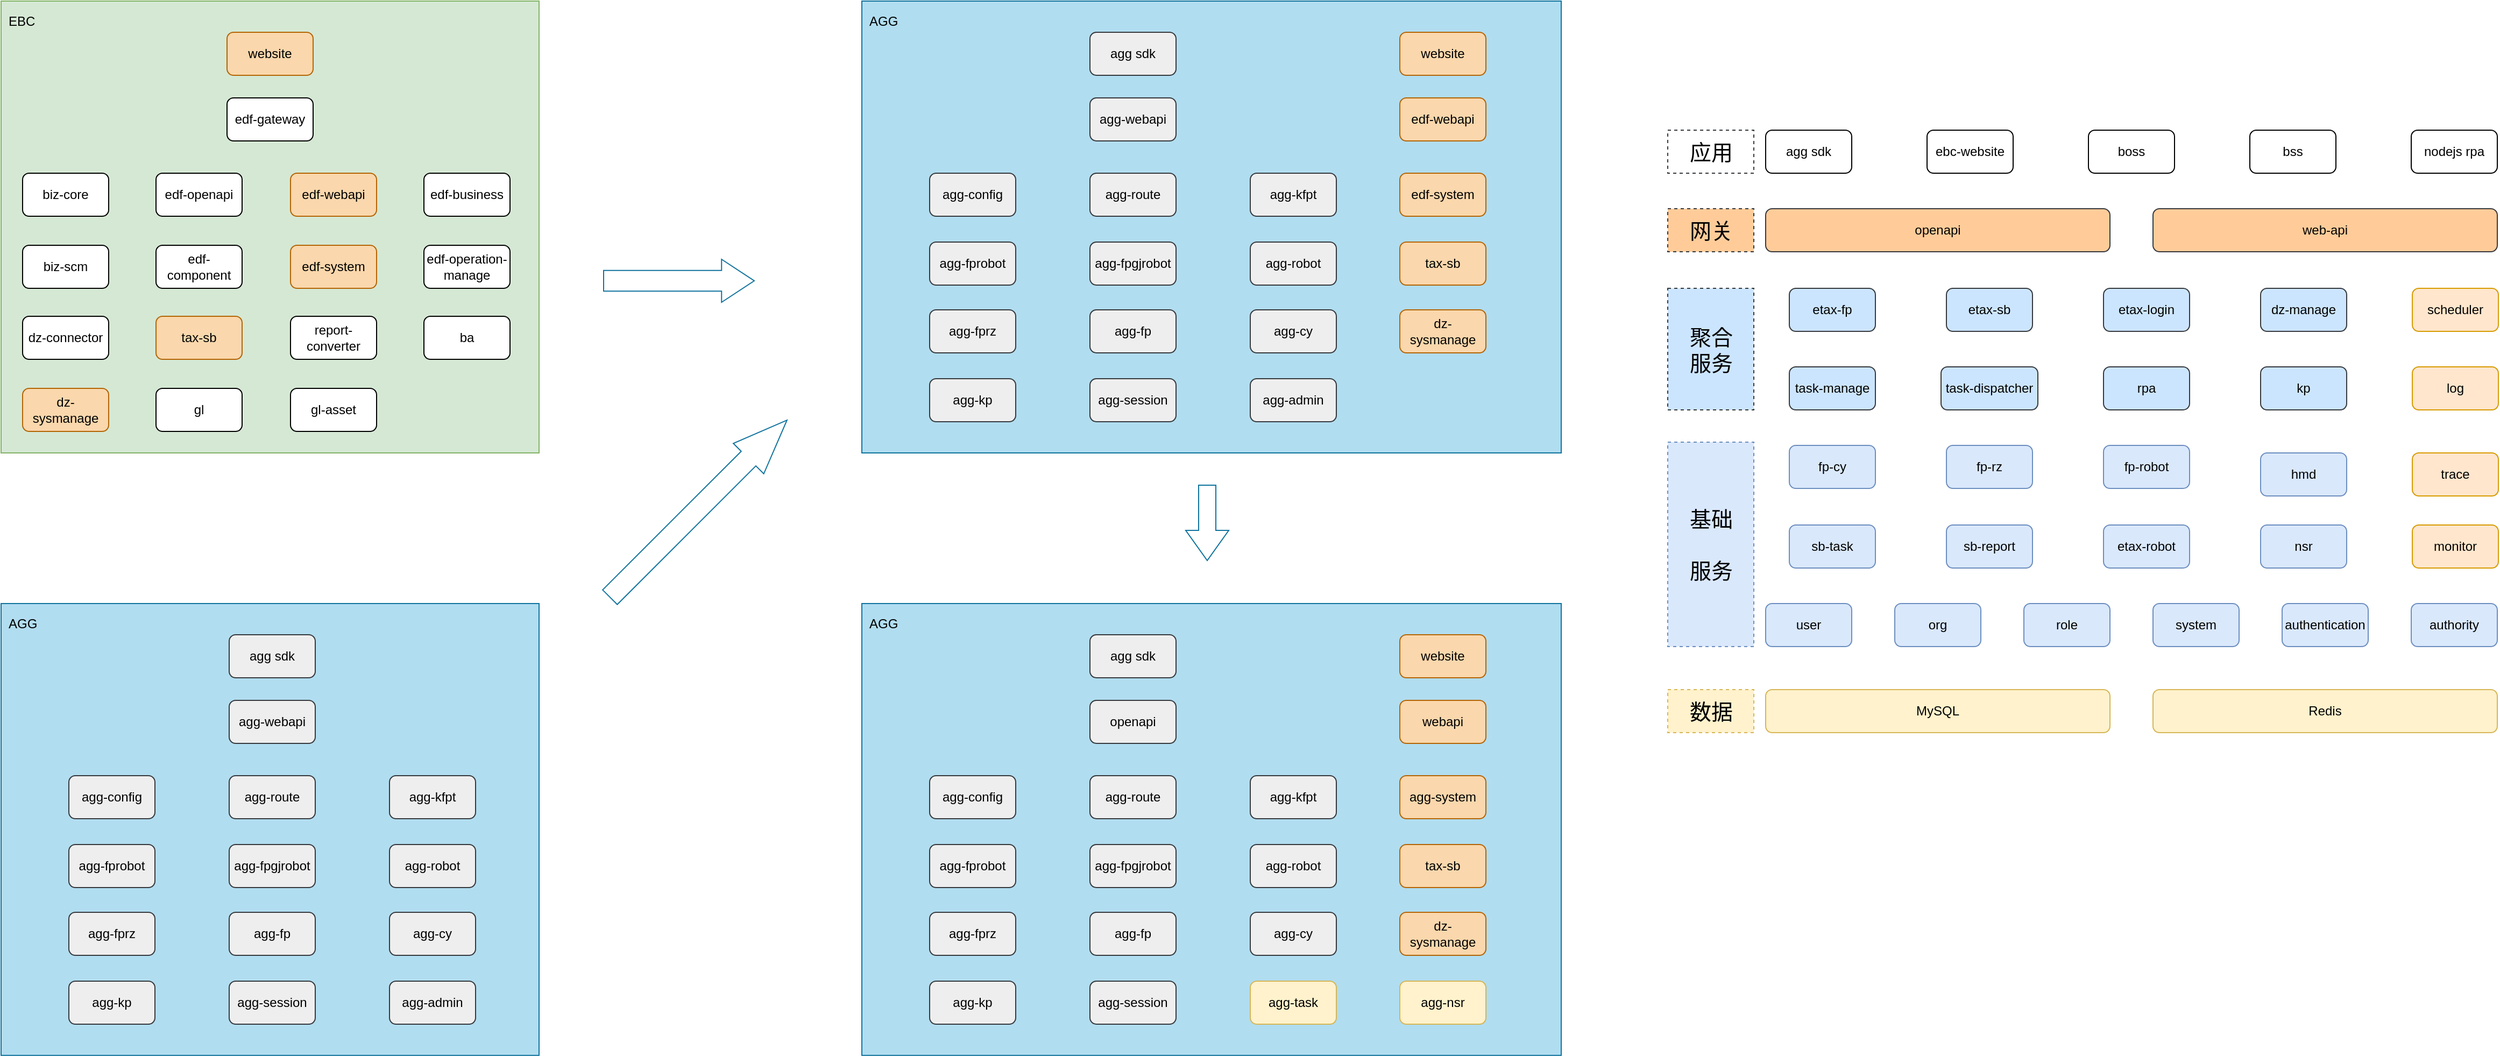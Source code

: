 <mxfile version="20.8.16" type="github">
  <diagram name="第 1 页" id="e1n1ObZ3Gnplo52WrHWn">
    <mxGraphModel dx="1750" dy="968" grid="1" gridSize="10" guides="1" tooltips="1" connect="1" arrows="1" fold="1" page="1" pageScale="1" pageWidth="827" pageHeight="1169" math="0" shadow="0">
      <root>
        <mxCell id="0" />
        <mxCell id="1" parent="0" />
        <mxCell id="NSlAr71lWVcjHdeur5BG-18" value="EBC" style="rounded=0;whiteSpace=wrap;html=1;align=left;verticalAlign=top;spacingTop=5;spacingLeft=5;fillColor=#d5e8d4;strokeColor=#82b366;" vertex="1" parent="1">
          <mxGeometry x="120" y="80" width="500" height="420" as="geometry" />
        </mxCell>
        <mxCell id="NSlAr71lWVcjHdeur5BG-1" value="website" style="rounded=1;whiteSpace=wrap;html=1;aspect=fixed;fillColor=#fad7ac;strokeColor=#b46504;" vertex="1" parent="1">
          <mxGeometry x="330" y="109" width="80" height="40" as="geometry" />
        </mxCell>
        <mxCell id="NSlAr71lWVcjHdeur5BG-2" value="edf-gateway" style="rounded=1;whiteSpace=wrap;html=1;aspect=fixed;" vertex="1" parent="1">
          <mxGeometry x="330" y="170" width="80" height="40" as="geometry" />
        </mxCell>
        <mxCell id="NSlAr71lWVcjHdeur5BG-3" value="tax-sb" style="rounded=1;whiteSpace=wrap;html=1;aspect=fixed;fillColor=#fad7ac;strokeColor=#b46504;" vertex="1" parent="1">
          <mxGeometry x="264" y="373" width="80" height="40" as="geometry" />
        </mxCell>
        <mxCell id="NSlAr71lWVcjHdeur5BG-4" value="report-converter" style="rounded=1;whiteSpace=wrap;html=1;aspect=fixed;" vertex="1" parent="1">
          <mxGeometry x="389" y="373" width="80" height="40" as="geometry" />
        </mxCell>
        <mxCell id="NSlAr71lWVcjHdeur5BG-5" value="dz-sysmanage" style="rounded=1;whiteSpace=wrap;html=1;aspect=fixed;fillColor=#fad7ac;strokeColor=#b46504;" vertex="1" parent="1">
          <mxGeometry x="140" y="440" width="80" height="40" as="geometry" />
        </mxCell>
        <mxCell id="NSlAr71lWVcjHdeur5BG-6" value="ba" style="rounded=1;whiteSpace=wrap;html=1;aspect=fixed;" vertex="1" parent="1">
          <mxGeometry x="513" y="373" width="80" height="40" as="geometry" />
        </mxCell>
        <mxCell id="NSlAr71lWVcjHdeur5BG-7" value="biz-core" style="rounded=1;whiteSpace=wrap;html=1;aspect=fixed;" vertex="1" parent="1">
          <mxGeometry x="140" y="240" width="80" height="40" as="geometry" />
        </mxCell>
        <mxCell id="NSlAr71lWVcjHdeur5BG-8" value="biz-scm" style="rounded=1;whiteSpace=wrap;html=1;aspect=fixed;" vertex="1" parent="1">
          <mxGeometry x="140" y="307" width="80" height="40" as="geometry" />
        </mxCell>
        <mxCell id="NSlAr71lWVcjHdeur5BG-9" value="gl-asset" style="rounded=1;whiteSpace=wrap;html=1;aspect=fixed;" vertex="1" parent="1">
          <mxGeometry x="389" y="440" width="80" height="40" as="geometry" />
        </mxCell>
        <mxCell id="NSlAr71lWVcjHdeur5BG-10" value="gl" style="rounded=1;whiteSpace=wrap;html=1;aspect=fixed;" vertex="1" parent="1">
          <mxGeometry x="264" y="440" width="80" height="40" as="geometry" />
        </mxCell>
        <mxCell id="NSlAr71lWVcjHdeur5BG-11" value="edf-openapi" style="rounded=1;whiteSpace=wrap;html=1;aspect=fixed;" vertex="1" parent="1">
          <mxGeometry x="264" y="240" width="80" height="40" as="geometry" />
        </mxCell>
        <mxCell id="NSlAr71lWVcjHdeur5BG-12" value="edf-business" style="rounded=1;whiteSpace=wrap;html=1;aspect=fixed;" vertex="1" parent="1">
          <mxGeometry x="513" y="240" width="80" height="40" as="geometry" />
        </mxCell>
        <mxCell id="NSlAr71lWVcjHdeur5BG-13" value="edf-component" style="rounded=1;whiteSpace=wrap;html=1;aspect=fixed;" vertex="1" parent="1">
          <mxGeometry x="264" y="307" width="80" height="40" as="geometry" />
        </mxCell>
        <mxCell id="NSlAr71lWVcjHdeur5BG-14" value="edf-system" style="rounded=1;whiteSpace=wrap;html=1;aspect=fixed;fillColor=#fad7ac;strokeColor=#b46504;" vertex="1" parent="1">
          <mxGeometry x="389" y="307" width="80" height="40" as="geometry" />
        </mxCell>
        <mxCell id="NSlAr71lWVcjHdeur5BG-15" value="dz-connector" style="rounded=1;whiteSpace=wrap;html=1;aspect=fixed;" vertex="1" parent="1">
          <mxGeometry x="140" y="373" width="80" height="40" as="geometry" />
        </mxCell>
        <mxCell id="NSlAr71lWVcjHdeur5BG-16" value="edf-operation-manage" style="rounded=1;whiteSpace=wrap;html=1;aspect=fixed;" vertex="1" parent="1">
          <mxGeometry x="513" y="307" width="80" height="40" as="geometry" />
        </mxCell>
        <mxCell id="NSlAr71lWVcjHdeur5BG-17" value="edf-webapi" style="rounded=1;whiteSpace=wrap;html=1;aspect=fixed;fillColor=#fad7ac;strokeColor=#b46504;" vertex="1" parent="1">
          <mxGeometry x="389" y="240" width="80" height="40" as="geometry" />
        </mxCell>
        <mxCell id="NSlAr71lWVcjHdeur5BG-19" value="AGG" style="rounded=0;whiteSpace=wrap;html=1;align=left;verticalAlign=top;spacingTop=5;spacingLeft=5;fillColor=#b1ddf0;strokeColor=#10739e;" vertex="1" parent="1">
          <mxGeometry x="120" y="640" width="500" height="420" as="geometry" />
        </mxCell>
        <mxCell id="NSlAr71lWVcjHdeur5BG-20" value="agg sdk" style="rounded=1;whiteSpace=wrap;html=1;aspect=fixed;fillColor=#eeeeee;strokeColor=#36393d;" vertex="1" parent="1">
          <mxGeometry x="332" y="669" width="80" height="40" as="geometry" />
        </mxCell>
        <mxCell id="NSlAr71lWVcjHdeur5BG-21" value="agg-webapi" style="rounded=1;whiteSpace=wrap;html=1;aspect=fixed;fillColor=#eeeeee;strokeColor=#36393d;" vertex="1" parent="1">
          <mxGeometry x="332" y="730" width="80" height="40" as="geometry" />
        </mxCell>
        <mxCell id="NSlAr71lWVcjHdeur5BG-22" value="agg-fprz" style="rounded=1;whiteSpace=wrap;html=1;aspect=fixed;fillColor=#eeeeee;strokeColor=#36393d;" vertex="1" parent="1">
          <mxGeometry x="183" y="927" width="80" height="40" as="geometry" />
        </mxCell>
        <mxCell id="NSlAr71lWVcjHdeur5BG-23" value="agg-cy" style="rounded=1;whiteSpace=wrap;html=1;aspect=fixed;fillColor=#eeeeee;strokeColor=#36393d;" vertex="1" parent="1">
          <mxGeometry x="481" y="927" width="80" height="40" as="geometry" />
        </mxCell>
        <mxCell id="NSlAr71lWVcjHdeur5BG-24" value="agg-session" style="rounded=1;whiteSpace=wrap;html=1;aspect=fixed;fillColor=#eeeeee;strokeColor=#36393d;" vertex="1" parent="1">
          <mxGeometry x="332" y="991" width="80" height="40" as="geometry" />
        </mxCell>
        <mxCell id="NSlAr71lWVcjHdeur5BG-26" value="agg-robot" style="rounded=1;whiteSpace=wrap;html=1;aspect=fixed;fillColor=#eeeeee;strokeColor=#36393d;" vertex="1" parent="1">
          <mxGeometry x="481" y="864" width="80" height="40" as="geometry" />
        </mxCell>
        <mxCell id="NSlAr71lWVcjHdeur5BG-27" value="agg-fpgjrobot" style="rounded=1;whiteSpace=wrap;html=1;aspect=fixed;fillColor=#eeeeee;strokeColor=#36393d;" vertex="1" parent="1">
          <mxGeometry x="332" y="864" width="80" height="40" as="geometry" />
        </mxCell>
        <mxCell id="NSlAr71lWVcjHdeur5BG-28" value="agg-admin" style="rounded=1;whiteSpace=wrap;html=1;aspect=fixed;fillColor=#eeeeee;strokeColor=#36393d;" vertex="1" parent="1">
          <mxGeometry x="481" y="991" width="80" height="40" as="geometry" />
        </mxCell>
        <mxCell id="NSlAr71lWVcjHdeur5BG-29" value="agg-fp" style="rounded=1;whiteSpace=wrap;html=1;aspect=fixed;fillColor=#eeeeee;strokeColor=#36393d;" vertex="1" parent="1">
          <mxGeometry x="332" y="927" width="80" height="40" as="geometry" />
        </mxCell>
        <mxCell id="NSlAr71lWVcjHdeur5BG-30" value="agg-route" style="rounded=1;whiteSpace=wrap;html=1;aspect=fixed;fillColor=#eeeeee;strokeColor=#36393d;" vertex="1" parent="1">
          <mxGeometry x="332" y="800" width="80" height="40" as="geometry" />
        </mxCell>
        <mxCell id="NSlAr71lWVcjHdeur5BG-31" value="agg-config" style="rounded=1;whiteSpace=wrap;html=1;aspect=fixed;fillColor=#eeeeee;strokeColor=#36393d;" vertex="1" parent="1">
          <mxGeometry x="183" y="800" width="80" height="40" as="geometry" />
        </mxCell>
        <mxCell id="NSlAr71lWVcjHdeur5BG-32" value="agg-kfpt" style="rounded=1;whiteSpace=wrap;html=1;aspect=fixed;fillColor=#eeeeee;strokeColor=#36393d;" vertex="1" parent="1">
          <mxGeometry x="481" y="800" width="80" height="40" as="geometry" />
        </mxCell>
        <mxCell id="NSlAr71lWVcjHdeur5BG-33" value="agg-kp" style="rounded=1;whiteSpace=wrap;html=1;aspect=fixed;fillColor=#eeeeee;strokeColor=#36393d;" vertex="1" parent="1">
          <mxGeometry x="183" y="991" width="80" height="40" as="geometry" />
        </mxCell>
        <mxCell id="NSlAr71lWVcjHdeur5BG-34" value="agg-fprobot" style="rounded=1;whiteSpace=wrap;html=1;aspect=fixed;fillColor=#eeeeee;strokeColor=#36393d;" vertex="1" parent="1">
          <mxGeometry x="183" y="864" width="80" height="40" as="geometry" />
        </mxCell>
        <mxCell id="NSlAr71lWVcjHdeur5BG-38" value="AGG" style="rounded=0;whiteSpace=wrap;html=1;align=left;verticalAlign=top;spacingTop=5;spacingLeft=5;fillColor=#b1ddf0;strokeColor=#10739e;" vertex="1" parent="1">
          <mxGeometry x="920" y="640" width="650" height="420" as="geometry" />
        </mxCell>
        <mxCell id="NSlAr71lWVcjHdeur5BG-39" value="agg sdk" style="rounded=1;whiteSpace=wrap;html=1;aspect=fixed;fillColor=#eeeeee;strokeColor=#36393d;" vertex="1" parent="1">
          <mxGeometry x="1132" y="669" width="80" height="40" as="geometry" />
        </mxCell>
        <mxCell id="NSlAr71lWVcjHdeur5BG-40" value="openapi" style="rounded=1;whiteSpace=wrap;html=1;aspect=fixed;fillColor=#eeeeee;strokeColor=#36393d;" vertex="1" parent="1">
          <mxGeometry x="1132" y="730" width="80" height="40" as="geometry" />
        </mxCell>
        <mxCell id="NSlAr71lWVcjHdeur5BG-41" value="agg-fprz" style="rounded=1;whiteSpace=wrap;html=1;aspect=fixed;fillColor=#eeeeee;strokeColor=#36393d;" vertex="1" parent="1">
          <mxGeometry x="983" y="927" width="80" height="40" as="geometry" />
        </mxCell>
        <mxCell id="NSlAr71lWVcjHdeur5BG-42" value="agg-cy" style="rounded=1;whiteSpace=wrap;html=1;aspect=fixed;fillColor=#eeeeee;strokeColor=#36393d;" vertex="1" parent="1">
          <mxGeometry x="1281" y="927" width="80" height="40" as="geometry" />
        </mxCell>
        <mxCell id="NSlAr71lWVcjHdeur5BG-43" value="agg-session" style="rounded=1;whiteSpace=wrap;html=1;aspect=fixed;fillColor=#eeeeee;strokeColor=#36393d;" vertex="1" parent="1">
          <mxGeometry x="1132" y="991" width="80" height="40" as="geometry" />
        </mxCell>
        <mxCell id="NSlAr71lWVcjHdeur5BG-44" value="agg-robot" style="rounded=1;whiteSpace=wrap;html=1;aspect=fixed;fillColor=#eeeeee;strokeColor=#36393d;" vertex="1" parent="1">
          <mxGeometry x="1281" y="864" width="80" height="40" as="geometry" />
        </mxCell>
        <mxCell id="NSlAr71lWVcjHdeur5BG-45" value="agg-fpgjrobot" style="rounded=1;whiteSpace=wrap;html=1;aspect=fixed;fillColor=#eeeeee;strokeColor=#36393d;" vertex="1" parent="1">
          <mxGeometry x="1132" y="864" width="80" height="40" as="geometry" />
        </mxCell>
        <mxCell id="NSlAr71lWVcjHdeur5BG-46" value="agg-task" style="rounded=1;whiteSpace=wrap;html=1;aspect=fixed;fillColor=#fff2cc;strokeColor=#d6b656;" vertex="1" parent="1">
          <mxGeometry x="1281" y="991" width="80" height="40" as="geometry" />
        </mxCell>
        <mxCell id="NSlAr71lWVcjHdeur5BG-47" value="agg-fp" style="rounded=1;whiteSpace=wrap;html=1;aspect=fixed;fillColor=#eeeeee;strokeColor=#36393d;" vertex="1" parent="1">
          <mxGeometry x="1132" y="927" width="80" height="40" as="geometry" />
        </mxCell>
        <mxCell id="NSlAr71lWVcjHdeur5BG-48" value="agg-route" style="rounded=1;whiteSpace=wrap;html=1;aspect=fixed;fillColor=#eeeeee;strokeColor=#36393d;" vertex="1" parent="1">
          <mxGeometry x="1132" y="800" width="80" height="40" as="geometry" />
        </mxCell>
        <mxCell id="NSlAr71lWVcjHdeur5BG-49" value="agg-config" style="rounded=1;whiteSpace=wrap;html=1;aspect=fixed;fillColor=#eeeeee;strokeColor=#36393d;" vertex="1" parent="1">
          <mxGeometry x="983" y="800" width="80" height="40" as="geometry" />
        </mxCell>
        <mxCell id="NSlAr71lWVcjHdeur5BG-50" value="agg-kfpt" style="rounded=1;whiteSpace=wrap;html=1;aspect=fixed;fillColor=#eeeeee;strokeColor=#36393d;" vertex="1" parent="1">
          <mxGeometry x="1281" y="800" width="80" height="40" as="geometry" />
        </mxCell>
        <mxCell id="NSlAr71lWVcjHdeur5BG-51" value="agg-kp" style="rounded=1;whiteSpace=wrap;html=1;aspect=fixed;fillColor=#eeeeee;strokeColor=#36393d;" vertex="1" parent="1">
          <mxGeometry x="983" y="991" width="80" height="40" as="geometry" />
        </mxCell>
        <mxCell id="NSlAr71lWVcjHdeur5BG-52" value="agg-fprobot" style="rounded=1;whiteSpace=wrap;html=1;aspect=fixed;fillColor=#eeeeee;strokeColor=#36393d;" vertex="1" parent="1">
          <mxGeometry x="983" y="864" width="80" height="40" as="geometry" />
        </mxCell>
        <mxCell id="NSlAr71lWVcjHdeur5BG-53" value="website" style="rounded=1;whiteSpace=wrap;html=1;aspect=fixed;fillColor=#fad7ac;strokeColor=#b46504;" vertex="1" parent="1">
          <mxGeometry x="1420" y="669" width="80" height="40" as="geometry" />
        </mxCell>
        <mxCell id="NSlAr71lWVcjHdeur5BG-54" value="webapi" style="rounded=1;whiteSpace=wrap;html=1;fillColor=#fad7ac;strokeColor=#b46504;aspect=fixed;" vertex="1" parent="1">
          <mxGeometry x="1420" y="730" width="80" height="40" as="geometry" />
        </mxCell>
        <mxCell id="NSlAr71lWVcjHdeur5BG-56" value="tax-sb" style="rounded=1;whiteSpace=wrap;html=1;aspect=fixed;fillColor=#fad7ac;strokeColor=#b46504;" vertex="1" parent="1">
          <mxGeometry x="1420" y="864" width="80" height="40" as="geometry" />
        </mxCell>
        <mxCell id="NSlAr71lWVcjHdeur5BG-57" value="dz-sysmanage" style="rounded=1;whiteSpace=wrap;html=1;aspect=fixed;fillColor=#fad7ac;strokeColor=#b46504;" vertex="1" parent="1">
          <mxGeometry x="1420" y="927" width="80" height="40" as="geometry" />
        </mxCell>
        <mxCell id="NSlAr71lWVcjHdeur5BG-58" value="agg-system" style="rounded=1;whiteSpace=wrap;html=1;aspect=fixed;fillColor=#fad7ac;strokeColor=#b46504;" vertex="1" parent="1">
          <mxGeometry x="1420" y="800" width="80" height="40" as="geometry" />
        </mxCell>
        <mxCell id="NSlAr71lWVcjHdeur5BG-59" value="AGG" style="rounded=0;whiteSpace=wrap;html=1;align=left;verticalAlign=top;spacingTop=5;spacingLeft=5;fillColor=#b1ddf0;strokeColor=#10739e;" vertex="1" parent="1">
          <mxGeometry x="920" y="80" width="650" height="420" as="geometry" />
        </mxCell>
        <mxCell id="NSlAr71lWVcjHdeur5BG-60" value="agg sdk" style="rounded=1;whiteSpace=wrap;html=1;aspect=fixed;fillColor=#eeeeee;strokeColor=#36393d;" vertex="1" parent="1">
          <mxGeometry x="1132" y="109" width="80" height="40" as="geometry" />
        </mxCell>
        <mxCell id="NSlAr71lWVcjHdeur5BG-61" value="agg-webapi" style="rounded=1;whiteSpace=wrap;html=1;aspect=fixed;fillColor=#eeeeee;strokeColor=#36393d;" vertex="1" parent="1">
          <mxGeometry x="1132" y="170" width="80" height="40" as="geometry" />
        </mxCell>
        <mxCell id="NSlAr71lWVcjHdeur5BG-62" value="agg-fprz" style="rounded=1;whiteSpace=wrap;html=1;aspect=fixed;fillColor=#eeeeee;strokeColor=#36393d;" vertex="1" parent="1">
          <mxGeometry x="983" y="367" width="80" height="40" as="geometry" />
        </mxCell>
        <mxCell id="NSlAr71lWVcjHdeur5BG-63" value="agg-cy" style="rounded=1;whiteSpace=wrap;html=1;aspect=fixed;fillColor=#eeeeee;strokeColor=#36393d;" vertex="1" parent="1">
          <mxGeometry x="1281" y="367" width="80" height="40" as="geometry" />
        </mxCell>
        <mxCell id="NSlAr71lWVcjHdeur5BG-64" value="agg-session" style="rounded=1;whiteSpace=wrap;html=1;aspect=fixed;fillColor=#eeeeee;strokeColor=#36393d;" vertex="1" parent="1">
          <mxGeometry x="1132" y="431" width="80" height="40" as="geometry" />
        </mxCell>
        <mxCell id="NSlAr71lWVcjHdeur5BG-65" value="agg-robot" style="rounded=1;whiteSpace=wrap;html=1;aspect=fixed;fillColor=#eeeeee;strokeColor=#36393d;" vertex="1" parent="1">
          <mxGeometry x="1281" y="304" width="80" height="40" as="geometry" />
        </mxCell>
        <mxCell id="NSlAr71lWVcjHdeur5BG-66" value="agg-fpgjrobot" style="rounded=1;whiteSpace=wrap;html=1;aspect=fixed;fillColor=#eeeeee;strokeColor=#36393d;" vertex="1" parent="1">
          <mxGeometry x="1132" y="304" width="80" height="40" as="geometry" />
        </mxCell>
        <mxCell id="NSlAr71lWVcjHdeur5BG-67" value="agg-admin" style="rounded=1;whiteSpace=wrap;html=1;aspect=fixed;fillColor=#eeeeee;strokeColor=#36393d;" vertex="1" parent="1">
          <mxGeometry x="1281" y="431" width="80" height="40" as="geometry" />
        </mxCell>
        <mxCell id="NSlAr71lWVcjHdeur5BG-68" value="agg-fp" style="rounded=1;whiteSpace=wrap;html=1;aspect=fixed;fillColor=#eeeeee;strokeColor=#36393d;" vertex="1" parent="1">
          <mxGeometry x="1132" y="367" width="80" height="40" as="geometry" />
        </mxCell>
        <mxCell id="NSlAr71lWVcjHdeur5BG-69" value="agg-route" style="rounded=1;whiteSpace=wrap;html=1;aspect=fixed;fillColor=#eeeeee;strokeColor=#36393d;" vertex="1" parent="1">
          <mxGeometry x="1132" y="240" width="80" height="40" as="geometry" />
        </mxCell>
        <mxCell id="NSlAr71lWVcjHdeur5BG-70" value="agg-config" style="rounded=1;whiteSpace=wrap;html=1;aspect=fixed;fillColor=#eeeeee;strokeColor=#36393d;" vertex="1" parent="1">
          <mxGeometry x="983" y="240" width="80" height="40" as="geometry" />
        </mxCell>
        <mxCell id="NSlAr71lWVcjHdeur5BG-71" value="agg-kfpt" style="rounded=1;whiteSpace=wrap;html=1;aspect=fixed;fillColor=#eeeeee;strokeColor=#36393d;" vertex="1" parent="1">
          <mxGeometry x="1281" y="240" width="80" height="40" as="geometry" />
        </mxCell>
        <mxCell id="NSlAr71lWVcjHdeur5BG-72" value="agg-kp" style="rounded=1;whiteSpace=wrap;html=1;aspect=fixed;fillColor=#eeeeee;strokeColor=#36393d;" vertex="1" parent="1">
          <mxGeometry x="983" y="431" width="80" height="40" as="geometry" />
        </mxCell>
        <mxCell id="NSlAr71lWVcjHdeur5BG-73" value="agg-fprobot" style="rounded=1;whiteSpace=wrap;html=1;aspect=fixed;fillColor=#eeeeee;strokeColor=#36393d;" vertex="1" parent="1">
          <mxGeometry x="983" y="304" width="80" height="40" as="geometry" />
        </mxCell>
        <mxCell id="NSlAr71lWVcjHdeur5BG-74" value="website" style="rounded=1;whiteSpace=wrap;html=1;aspect=fixed;fillColor=#fad7ac;strokeColor=#b46504;" vertex="1" parent="1">
          <mxGeometry x="1420" y="109" width="80" height="40" as="geometry" />
        </mxCell>
        <mxCell id="NSlAr71lWVcjHdeur5BG-75" value="edf-webapi" style="rounded=1;whiteSpace=wrap;html=1;fillColor=#fad7ac;strokeColor=#b46504;aspect=fixed;" vertex="1" parent="1">
          <mxGeometry x="1420" y="170" width="80" height="40" as="geometry" />
        </mxCell>
        <mxCell id="NSlAr71lWVcjHdeur5BG-76" value="tax-sb" style="rounded=1;whiteSpace=wrap;html=1;aspect=fixed;fillColor=#fad7ac;strokeColor=#b46504;" vertex="1" parent="1">
          <mxGeometry x="1420" y="304" width="80" height="40" as="geometry" />
        </mxCell>
        <mxCell id="NSlAr71lWVcjHdeur5BG-77" value="dz-sysmanage" style="rounded=1;whiteSpace=wrap;html=1;aspect=fixed;fillColor=#fad7ac;strokeColor=#b46504;" vertex="1" parent="1">
          <mxGeometry x="1420" y="367" width="80" height="40" as="geometry" />
        </mxCell>
        <mxCell id="NSlAr71lWVcjHdeur5BG-78" value="edf-system" style="rounded=1;whiteSpace=wrap;html=1;aspect=fixed;fillColor=#fad7ac;strokeColor=#b46504;" vertex="1" parent="1">
          <mxGeometry x="1420" y="240" width="80" height="40" as="geometry" />
        </mxCell>
        <mxCell id="NSlAr71lWVcjHdeur5BG-79" value="agg-nsr" style="rounded=1;whiteSpace=wrap;html=1;aspect=fixed;fillColor=#fff2cc;strokeColor=#d6b656;" vertex="1" parent="1">
          <mxGeometry x="1420" y="991" width="80" height="40" as="geometry" />
        </mxCell>
        <mxCell id="NSlAr71lWVcjHdeur5BG-90" value="agg sdk" style="rounded=1;whiteSpace=wrap;html=1;aspect=fixed;" vertex="1" parent="1">
          <mxGeometry x="1760" y="200" width="80" height="40" as="geometry" />
        </mxCell>
        <mxCell id="NSlAr71lWVcjHdeur5BG-91" value="ebc-website" style="rounded=1;whiteSpace=wrap;html=1;aspect=fixed;" vertex="1" parent="1">
          <mxGeometry x="1910" y="200" width="80" height="40" as="geometry" />
        </mxCell>
        <mxCell id="NSlAr71lWVcjHdeur5BG-93" value="boss" style="rounded=1;whiteSpace=wrap;html=1;aspect=fixed;" vertex="1" parent="1">
          <mxGeometry x="2060" y="200" width="80" height="40" as="geometry" />
        </mxCell>
        <mxCell id="NSlAr71lWVcjHdeur5BG-94" value="bss" style="rounded=1;whiteSpace=wrap;html=1;aspect=fixed;" vertex="1" parent="1">
          <mxGeometry x="2210" y="200" width="80" height="40" as="geometry" />
        </mxCell>
        <mxCell id="NSlAr71lWVcjHdeur5BG-95" value="openapi" style="rounded=1;whiteSpace=wrap;html=1;fillColor=#ffcc99;strokeColor=#36393d;" vertex="1" parent="1">
          <mxGeometry x="1760" y="273" width="320" height="40" as="geometry" />
        </mxCell>
        <mxCell id="NSlAr71lWVcjHdeur5BG-96" value="web-api" style="rounded=1;whiteSpace=wrap;html=1;fillColor=#ffcc99;strokeColor=#36393d;" vertex="1" parent="1">
          <mxGeometry x="2120" y="273" width="320" height="40" as="geometry" />
        </mxCell>
        <mxCell id="NSlAr71lWVcjHdeur5BG-97" value="nodejs rpa" style="rounded=1;whiteSpace=wrap;html=1;aspect=fixed;" vertex="1" parent="1">
          <mxGeometry x="2360" y="200" width="80" height="40" as="geometry" />
        </mxCell>
        <mxCell id="NSlAr71lWVcjHdeur5BG-99" value="system" style="rounded=1;whiteSpace=wrap;html=1;aspect=fixed;fillColor=#dae8fc;strokeColor=#6c8ebf;" vertex="1" parent="1">
          <mxGeometry x="2120" y="640" width="80" height="40" as="geometry" />
        </mxCell>
        <mxCell id="NSlAr71lWVcjHdeur5BG-100" value="etax-fp" style="rounded=1;whiteSpace=wrap;html=1;aspect=fixed;fillColor=#cce5ff;strokeColor=#36393d;" vertex="1" parent="1">
          <mxGeometry x="1782" y="347" width="80" height="40" as="geometry" />
        </mxCell>
        <mxCell id="NSlAr71lWVcjHdeur5BG-101" value="etax-sb" style="rounded=1;whiteSpace=wrap;html=1;aspect=fixed;fillColor=#cce5ff;strokeColor=#36393d;" vertex="1" parent="1">
          <mxGeometry x="1928" y="347" width="80" height="40" as="geometry" />
        </mxCell>
        <mxCell id="NSlAr71lWVcjHdeur5BG-102" value="etax-login" style="rounded=1;whiteSpace=wrap;html=1;aspect=fixed;fillColor=#cce5ff;strokeColor=#36393d;" vertex="1" parent="1">
          <mxGeometry x="2074" y="347" width="80" height="40" as="geometry" />
        </mxCell>
        <mxCell id="NSlAr71lWVcjHdeur5BG-103" value="hmd" style="rounded=1;whiteSpace=wrap;html=1;aspect=fixed;fillColor=#dae8fc;strokeColor=#6c8ebf;" vertex="1" parent="1">
          <mxGeometry x="2220" y="500" width="80" height="40" as="geometry" />
        </mxCell>
        <mxCell id="NSlAr71lWVcjHdeur5BG-104" value="task-manage" style="rounded=1;whiteSpace=wrap;html=1;aspect=fixed;fillColor=#cce5ff;strokeColor=#36393d;" vertex="1" parent="1">
          <mxGeometry x="1782" y="420" width="80" height="40" as="geometry" />
        </mxCell>
        <mxCell id="NSlAr71lWVcjHdeur5BG-105" value="task-dispatcher" style="rounded=1;whiteSpace=wrap;html=1;fillColor=#cce5ff;strokeColor=#36393d;" vertex="1" parent="1">
          <mxGeometry x="1923" y="420" width="90" height="40" as="geometry" />
        </mxCell>
        <mxCell id="NSlAr71lWVcjHdeur5BG-106" value="user" style="rounded=1;whiteSpace=wrap;html=1;aspect=fixed;fillColor=#dae8fc;strokeColor=#6c8ebf;" vertex="1" parent="1">
          <mxGeometry x="1760" y="640" width="80" height="40" as="geometry" />
        </mxCell>
        <mxCell id="NSlAr71lWVcjHdeur5BG-107" value="org" style="rounded=1;whiteSpace=wrap;html=1;aspect=fixed;fillColor=#dae8fc;strokeColor=#6c8ebf;" vertex="1" parent="1">
          <mxGeometry x="1880" y="640" width="80" height="40" as="geometry" />
        </mxCell>
        <mxCell id="NSlAr71lWVcjHdeur5BG-108" value="fp-cy" style="rounded=1;whiteSpace=wrap;html=1;aspect=fixed;fillColor=#dae8fc;strokeColor=#6c8ebf;" vertex="1" parent="1">
          <mxGeometry x="1782" y="493" width="80" height="40" as="geometry" />
        </mxCell>
        <mxCell id="NSlAr71lWVcjHdeur5BG-109" value="fp-rz" style="rounded=1;whiteSpace=wrap;html=1;aspect=fixed;fillColor=#dae8fc;strokeColor=#6c8ebf;" vertex="1" parent="1">
          <mxGeometry x="1928" y="493" width="80" height="40" as="geometry" />
        </mxCell>
        <mxCell id="NSlAr71lWVcjHdeur5BG-110" value="fp-robot" style="rounded=1;whiteSpace=wrap;html=1;aspect=fixed;fillColor=#dae8fc;strokeColor=#6c8ebf;" vertex="1" parent="1">
          <mxGeometry x="2074" y="493" width="80" height="40" as="geometry" />
        </mxCell>
        <mxCell id="NSlAr71lWVcjHdeur5BG-111" value="sb-task" style="rounded=1;whiteSpace=wrap;html=1;aspect=fixed;fillColor=#dae8fc;strokeColor=#6c8ebf;" vertex="1" parent="1">
          <mxGeometry x="1782" y="567" width="80" height="40" as="geometry" />
        </mxCell>
        <mxCell id="NSlAr71lWVcjHdeur5BG-112" value="sb-report" style="rounded=1;whiteSpace=wrap;html=1;aspect=fixed;fillColor=#dae8fc;strokeColor=#6c8ebf;" vertex="1" parent="1">
          <mxGeometry x="1928" y="567" width="80" height="40" as="geometry" />
        </mxCell>
        <mxCell id="NSlAr71lWVcjHdeur5BG-113" value="rpa" style="rounded=1;whiteSpace=wrap;html=1;aspect=fixed;fillColor=#cce5ff;strokeColor=#36393d;" vertex="1" parent="1">
          <mxGeometry x="2074" y="420" width="80" height="40" as="geometry" />
        </mxCell>
        <mxCell id="NSlAr71lWVcjHdeur5BG-114" value="dz-manage" style="rounded=1;whiteSpace=wrap;html=1;aspect=fixed;fillColor=#cce5ff;strokeColor=#36393d;" vertex="1" parent="1">
          <mxGeometry x="2220" y="347" width="80" height="40" as="geometry" />
        </mxCell>
        <mxCell id="NSlAr71lWVcjHdeur5BG-115" value="role" style="rounded=1;whiteSpace=wrap;html=1;aspect=fixed;fillColor=#dae8fc;strokeColor=#6c8ebf;" vertex="1" parent="1">
          <mxGeometry x="2000" y="640" width="80" height="40" as="geometry" />
        </mxCell>
        <mxCell id="NSlAr71lWVcjHdeur5BG-116" value="etax-robot" style="rounded=1;whiteSpace=wrap;html=1;aspect=fixed;fillColor=#dae8fc;strokeColor=#6c8ebf;" vertex="1" parent="1">
          <mxGeometry x="2074" y="567" width="80" height="40" as="geometry" />
        </mxCell>
        <mxCell id="NSlAr71lWVcjHdeur5BG-117" value="authentication" style="rounded=1;whiteSpace=wrap;html=1;aspect=fixed;fillColor=#dae8fc;strokeColor=#6c8ebf;" vertex="1" parent="1">
          <mxGeometry x="2240" y="640" width="80" height="40" as="geometry" />
        </mxCell>
        <mxCell id="NSlAr71lWVcjHdeur5BG-118" value="kp" style="rounded=1;whiteSpace=wrap;html=1;aspect=fixed;fillColor=#cce5ff;strokeColor=#36393d;" vertex="1" parent="1">
          <mxGeometry x="2220" y="420" width="80" height="40" as="geometry" />
        </mxCell>
        <mxCell id="NSlAr71lWVcjHdeur5BG-120" value="authority" style="rounded=1;whiteSpace=wrap;html=1;aspect=fixed;fillColor=#dae8fc;strokeColor=#6c8ebf;" vertex="1" parent="1">
          <mxGeometry x="2360" y="640" width="80" height="40" as="geometry" />
        </mxCell>
        <mxCell id="NSlAr71lWVcjHdeur5BG-121" value="log" style="rounded=1;whiteSpace=wrap;html=1;aspect=fixed;fillColor=#ffe6cc;strokeColor=#d79b00;" vertex="1" parent="1">
          <mxGeometry x="2361" y="420" width="80" height="40" as="geometry" />
        </mxCell>
        <mxCell id="NSlAr71lWVcjHdeur5BG-122" value="trace" style="rounded=1;whiteSpace=wrap;html=1;aspect=fixed;fillColor=#ffe6cc;strokeColor=#d79b00;" vertex="1" parent="1">
          <mxGeometry x="2361" y="500" width="80" height="40" as="geometry" />
        </mxCell>
        <mxCell id="NSlAr71lWVcjHdeur5BG-123" value="monitor" style="rounded=1;whiteSpace=wrap;html=1;aspect=fixed;fillColor=#ffe6cc;strokeColor=#d79b00;" vertex="1" parent="1">
          <mxGeometry x="2361" y="567" width="80" height="40" as="geometry" />
        </mxCell>
        <mxCell id="NSlAr71lWVcjHdeur5BG-124" value="scheduler" style="rounded=1;whiteSpace=wrap;html=1;aspect=fixed;fillColor=#ffe6cc;strokeColor=#d79b00;" vertex="1" parent="1">
          <mxGeometry x="2361" y="347" width="80" height="40" as="geometry" />
        </mxCell>
        <mxCell id="NSlAr71lWVcjHdeur5BG-125" value="nsr" style="rounded=1;whiteSpace=wrap;html=1;aspect=fixed;fillColor=#dae8fc;strokeColor=#6c8ebf;" vertex="1" parent="1">
          <mxGeometry x="2220" y="567" width="80" height="40" as="geometry" />
        </mxCell>
        <mxCell id="NSlAr71lWVcjHdeur5BG-127" value="MySQL" style="rounded=1;whiteSpace=wrap;html=1;fillColor=#fff2cc;strokeColor=#d6b656;" vertex="1" parent="1">
          <mxGeometry x="1760" y="720" width="320" height="40" as="geometry" />
        </mxCell>
        <mxCell id="NSlAr71lWVcjHdeur5BG-128" value="Redis" style="rounded=1;whiteSpace=wrap;html=1;fillColor=#fff2cc;strokeColor=#d6b656;" vertex="1" parent="1">
          <mxGeometry x="2120" y="720" width="320" height="40" as="geometry" />
        </mxCell>
        <mxCell id="NSlAr71lWVcjHdeur5BG-129" value="数据" style="text;strokeColor=#d6b656;fillColor=#fff2cc;html=1;fontSize=20;fontStyle=0;verticalAlign=middle;align=center;dashed=1;" vertex="1" parent="1">
          <mxGeometry x="1669" y="720" width="80" height="40" as="geometry" />
        </mxCell>
        <mxCell id="NSlAr71lWVcjHdeur5BG-130" value="基础&lt;br style=&quot;font-size: 20px;&quot;&gt;&lt;br style=&quot;font-size: 20px;&quot;&gt;服务" style="text;strokeColor=#6c8ebf;fillColor=#dae8fc;html=1;fontSize=20;fontStyle=0;verticalAlign=middle;align=center;dashed=1;" vertex="1" parent="1">
          <mxGeometry x="1669" y="490" width="80" height="190" as="geometry" />
        </mxCell>
        <mxCell id="NSlAr71lWVcjHdeur5BG-131" value="聚合&lt;br style=&quot;font-size: 20px;&quot;&gt;服务" style="text;strokeColor=#36393d;fillColor=#cce5ff;html=1;fontSize=20;fontStyle=0;verticalAlign=middle;align=center;dashed=1;" vertex="1" parent="1">
          <mxGeometry x="1669" y="347" width="80" height="113" as="geometry" />
        </mxCell>
        <mxCell id="NSlAr71lWVcjHdeur5BG-132" value="网关" style="text;strokeColor=#36393d;fillColor=#ffcc99;html=1;fontSize=20;fontStyle=0;verticalAlign=middle;align=center;dashed=1;" vertex="1" parent="1">
          <mxGeometry x="1669" y="273" width="80" height="40" as="geometry" />
        </mxCell>
        <mxCell id="NSlAr71lWVcjHdeur5BG-133" value="应用" style="text;html=1;fontSize=20;fontStyle=0;verticalAlign=middle;align=center;fillColor=#FFFFFF;strokeColor=#36393d;dashed=1;" vertex="1" parent="1">
          <mxGeometry x="1669" y="200" width="80" height="40" as="geometry" />
        </mxCell>
        <mxCell id="NSlAr71lWVcjHdeur5BG-141" value="" style="shape=singleArrow;whiteSpace=wrap;html=1;arrowWidth=0.4;arrowSize=0.4;align=left;verticalAlign=top;fillColor=#FFFFFF;strokeColor=#10739e;rounded=0;spacingTop=5;spacingLeft=5;rotation=90;" vertex="1" parent="1">
          <mxGeometry x="1206" y="545" width="70" height="40" as="geometry" />
        </mxCell>
        <mxCell id="NSlAr71lWVcjHdeur5BG-147" value="" style="shape=singleArrow;whiteSpace=wrap;html=1;arrowWidth=0.481;arrowSize=0.217;align=left;verticalAlign=top;fillColor=#FFFFFF;strokeColor=#10739e;rounded=0;spacingTop=5;spacingLeft=5;rotation=0;" vertex="1" parent="1">
          <mxGeometry x="680" y="320" width="140" height="40" as="geometry" />
        </mxCell>
        <mxCell id="NSlAr71lWVcjHdeur5BG-148" value="" style="shape=singleArrow;whiteSpace=wrap;html=1;arrowWidth=0.481;arrowSize=0.217;align=left;verticalAlign=top;fillColor=#FFFFFF;strokeColor=#10739e;rounded=0;spacingTop=5;spacingLeft=5;rotation=-45;" vertex="1" parent="1">
          <mxGeometry x="651.79" y="531.83" width="232.68" height="40" as="geometry" />
        </mxCell>
      </root>
    </mxGraphModel>
  </diagram>
</mxfile>
